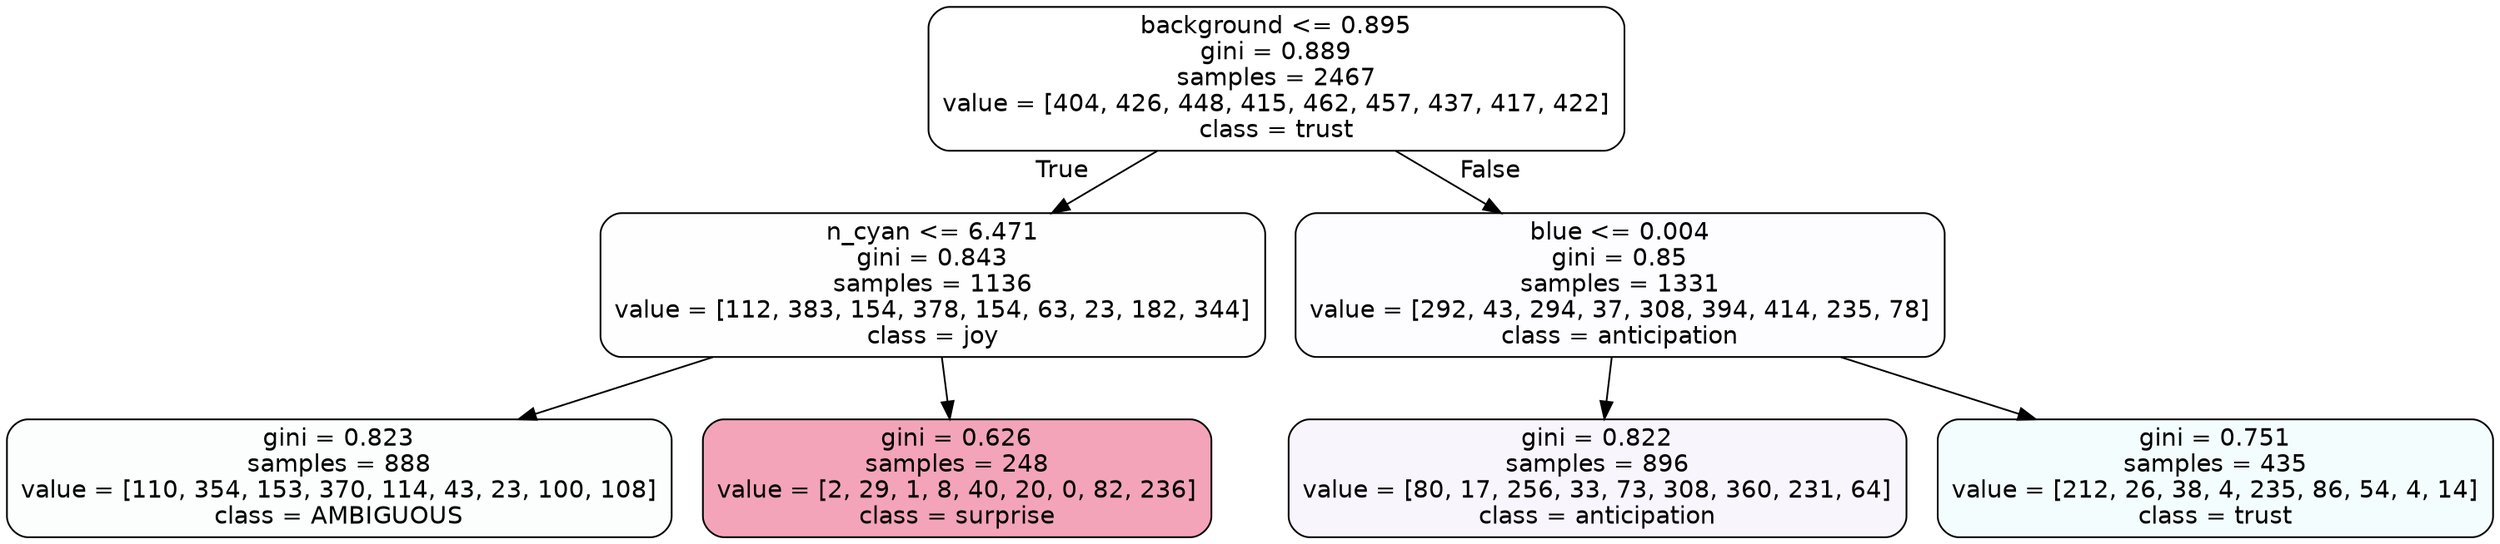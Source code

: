 digraph Tree {
node [shape=box, style="filled, rounded", color="black", fontname=helvetica] ;
edge [fontname=helvetica] ;
0 [label="background <= 0.895\ngini = 0.889\nsamples = 2467\nvalue = [404, 426, 448, 415, 462, 457, 437, 417, 422]\nclass = trust", fillcolor="#39d7e500"] ;
1 [label="n_cyan <= 6.471\ngini = 0.843\nsamples = 1136\nvalue = [112, 383, 154, 378, 154, 63, 23, 182, 344]\nclass = joy", fillcolor="#d7e53901"] ;
0 -> 1 [labeldistance=2.5, labelangle=45, headlabel="True"] ;
2 [label="gini = 0.823\nsamples = 888\nvalue = [110, 354, 153, 370, 114, 43, 23, 100, 108]\nclass = AMBIGUOUS", fillcolor="#39e58104"] ;
1 -> 2 ;
3 [label="gini = 0.626\nsamples = 248\nvalue = [2, 29, 1, 8, 40, 20, 0, 82, 236]\nclass = surprise", fillcolor="#e5396475"] ;
1 -> 3 ;
4 [label="blue <= 0.004\ngini = 0.85\nsamples = 1331\nvalue = [292, 43, 294, 37, 308, 394, 414, 235, 78]\nclass = anticipation", fillcolor="#8139e503"] ;
0 -> 4 [labeldistance=2.5, labelangle=-45, headlabel="False"] ;
5 [label="gini = 0.822\nsamples = 896\nvalue = [80, 17, 256, 33, 73, 308, 360, 231, 64]\nclass = anticipation", fillcolor="#8139e50c"] ;
4 -> 5 ;
6 [label="gini = 0.751\nsamples = 435\nvalue = [212, 26, 38, 4, 235, 86, 54, 4, 14]\nclass = trust", fillcolor="#39d7e50d"] ;
4 -> 6 ;
}